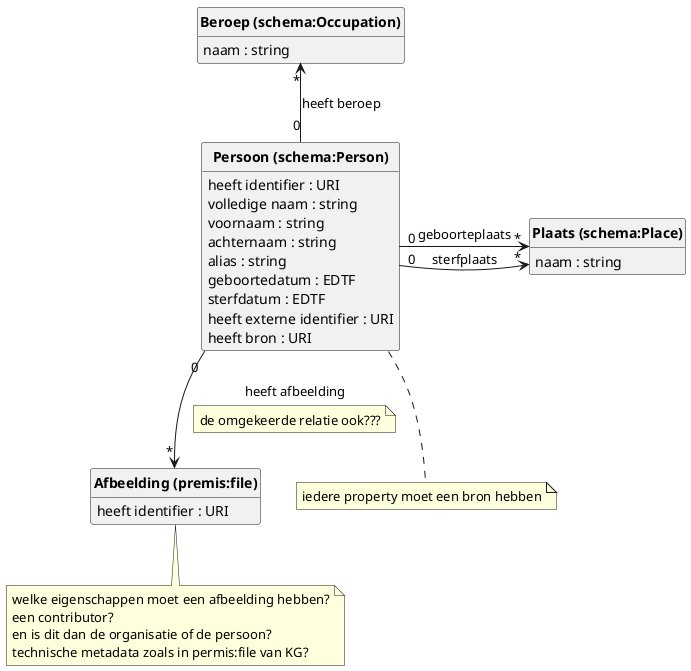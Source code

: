 @startuml
class "<b>Persoon (schema:Person)</b>" {
    heeft identifier : URI
    volledige naam : string
    voornaam : string
    achternaam : string
    alias : string
    geboortedatum : EDTF
    sterfdatum : EDTF
    heeft externe identifier : URI
    heeft bron : URI

}

class "<b>Plaats (schema:Place)</b>" {
    naam : string
}

class "<b>Beroep (schema:Occupation)</b>" {
    naam : string
}

class "<b>Afbeelding (premis:file)</b>" {
    heeft identifier : URI

}

"<b>Persoon (schema:Person)</b>" "0" -> "*" "<b>Plaats (schema:Place)</b>" : geboorteplaats
"<b>Persoon (schema:Person)</b>" "0" -> "*" "<b>Plaats (schema:Place)</b>" : sterfplaats
"<b>Beroep (schema:Occupation)</b>" "*" <-- "0" "<b>Persoon (schema:Person)</b>": heeft beroep
"<b>Persoon (schema:Person)</b>" "0" --> "*" "<b>Afbeelding (premis:file)</b>": heeft afbeelding
note on link: de omgekeerde relatie ook???


note bottom of "<b>Persoon (schema:Person)</b>": iedere property moet een bron hebben
note bottom of "<b>Afbeelding (premis:file)</b>"
    welke eigenschappen moet een afbeelding hebben?
    een contributor? 
    en is dit dan de organisatie of de persoon?
    technische metadata zoals in permis:file van KG?
end note

hide circle
hide methods
@enduml